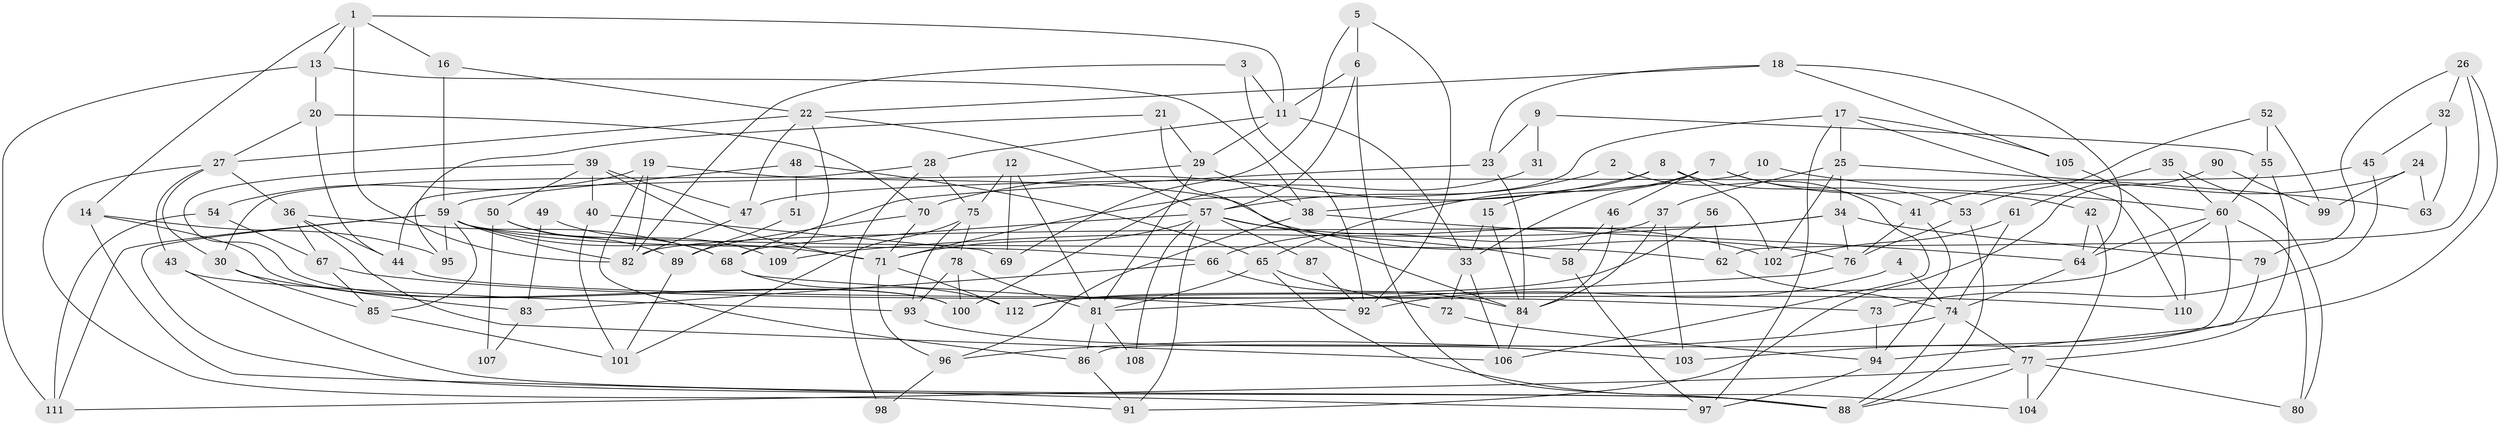 // Generated by graph-tools (version 1.1) at 2025/11/02/27/25 16:11:23]
// undirected, 112 vertices, 224 edges
graph export_dot {
graph [start="1"]
  node [color=gray90,style=filled];
  1;
  2;
  3;
  4;
  5;
  6;
  7;
  8;
  9;
  10;
  11;
  12;
  13;
  14;
  15;
  16;
  17;
  18;
  19;
  20;
  21;
  22;
  23;
  24;
  25;
  26;
  27;
  28;
  29;
  30;
  31;
  32;
  33;
  34;
  35;
  36;
  37;
  38;
  39;
  40;
  41;
  42;
  43;
  44;
  45;
  46;
  47;
  48;
  49;
  50;
  51;
  52;
  53;
  54;
  55;
  56;
  57;
  58;
  59;
  60;
  61;
  62;
  63;
  64;
  65;
  66;
  67;
  68;
  69;
  70;
  71;
  72;
  73;
  74;
  75;
  76;
  77;
  78;
  79;
  80;
  81;
  82;
  83;
  84;
  85;
  86;
  87;
  88;
  89;
  90;
  91;
  92;
  93;
  94;
  95;
  96;
  97;
  98;
  99;
  100;
  101;
  102;
  103;
  104;
  105;
  106;
  107;
  108;
  109;
  110;
  111;
  112;
  1 -- 11;
  1 -- 82;
  1 -- 13;
  1 -- 14;
  1 -- 16;
  2 -- 57;
  2 -- 106;
  3 -- 11;
  3 -- 82;
  3 -- 92;
  4 -- 92;
  4 -- 74;
  5 -- 92;
  5 -- 6;
  5 -- 69;
  6 -- 57;
  6 -- 88;
  6 -- 11;
  7 -- 33;
  7 -- 65;
  7 -- 42;
  7 -- 46;
  7 -- 53;
  8 -- 70;
  8 -- 15;
  8 -- 41;
  8 -- 102;
  9 -- 55;
  9 -- 23;
  9 -- 31;
  10 -- 60;
  10 -- 38;
  11 -- 29;
  11 -- 28;
  11 -- 33;
  12 -- 69;
  12 -- 81;
  12 -- 75;
  13 -- 38;
  13 -- 20;
  13 -- 111;
  14 -- 95;
  14 -- 97;
  14 -- 100;
  15 -- 33;
  15 -- 84;
  16 -- 59;
  16 -- 22;
  17 -- 71;
  17 -- 110;
  17 -- 25;
  17 -- 97;
  17 -- 105;
  18 -- 64;
  18 -- 23;
  18 -- 22;
  18 -- 105;
  19 -- 82;
  19 -- 86;
  19 -- 54;
  19 -- 76;
  20 -- 27;
  20 -- 44;
  20 -- 70;
  21 -- 29;
  21 -- 84;
  21 -- 95;
  22 -- 27;
  22 -- 47;
  22 -- 57;
  22 -- 109;
  23 -- 84;
  23 -- 68;
  24 -- 41;
  24 -- 63;
  24 -- 99;
  25 -- 102;
  25 -- 34;
  25 -- 37;
  25 -- 63;
  26 -- 62;
  26 -- 79;
  26 -- 32;
  26 -- 103;
  27 -- 91;
  27 -- 30;
  27 -- 36;
  27 -- 43;
  28 -- 75;
  28 -- 30;
  28 -- 98;
  29 -- 81;
  29 -- 44;
  29 -- 38;
  30 -- 83;
  30 -- 85;
  31 -- 100;
  32 -- 45;
  32 -- 63;
  33 -- 106;
  33 -- 72;
  34 -- 76;
  34 -- 79;
  34 -- 82;
  34 -- 109;
  35 -- 80;
  35 -- 61;
  35 -- 60;
  36 -- 68;
  36 -- 44;
  36 -- 67;
  36 -- 106;
  37 -- 66;
  37 -- 84;
  37 -- 103;
  38 -- 64;
  38 -- 96;
  39 -- 47;
  39 -- 100;
  39 -- 40;
  39 -- 50;
  39 -- 71;
  40 -- 101;
  40 -- 69;
  41 -- 76;
  41 -- 94;
  42 -- 64;
  42 -- 104;
  43 -- 93;
  43 -- 88;
  44 -- 73;
  45 -- 47;
  45 -- 73;
  46 -- 58;
  46 -- 84;
  47 -- 82;
  48 -- 65;
  48 -- 59;
  48 -- 51;
  49 -- 83;
  49 -- 109;
  50 -- 89;
  50 -- 68;
  50 -- 107;
  51 -- 89;
  52 -- 55;
  52 -- 53;
  52 -- 99;
  53 -- 88;
  53 -- 76;
  54 -- 111;
  54 -- 67;
  55 -- 77;
  55 -- 60;
  56 -- 62;
  56 -- 112;
  57 -- 71;
  57 -- 58;
  57 -- 68;
  57 -- 87;
  57 -- 91;
  57 -- 102;
  57 -- 108;
  58 -- 97;
  59 -- 85;
  59 -- 88;
  59 -- 62;
  59 -- 66;
  59 -- 71;
  59 -- 82;
  59 -- 95;
  59 -- 111;
  60 -- 112;
  60 -- 64;
  60 -- 80;
  60 -- 86;
  61 -- 102;
  61 -- 74;
  62 -- 74;
  64 -- 74;
  65 -- 104;
  65 -- 72;
  65 -- 81;
  66 -- 84;
  66 -- 83;
  67 -- 85;
  67 -- 110;
  68 -- 92;
  68 -- 112;
  70 -- 71;
  70 -- 89;
  71 -- 96;
  71 -- 112;
  72 -- 94;
  73 -- 94;
  74 -- 77;
  74 -- 96;
  74 -- 88;
  75 -- 78;
  75 -- 93;
  75 -- 101;
  76 -- 81;
  77 -- 88;
  77 -- 111;
  77 -- 80;
  77 -- 104;
  78 -- 93;
  78 -- 81;
  78 -- 100;
  79 -- 94;
  81 -- 86;
  81 -- 108;
  83 -- 107;
  84 -- 106;
  85 -- 101;
  86 -- 91;
  87 -- 92;
  89 -- 101;
  90 -- 99;
  90 -- 91;
  93 -- 103;
  94 -- 97;
  96 -- 98;
  105 -- 110;
}
